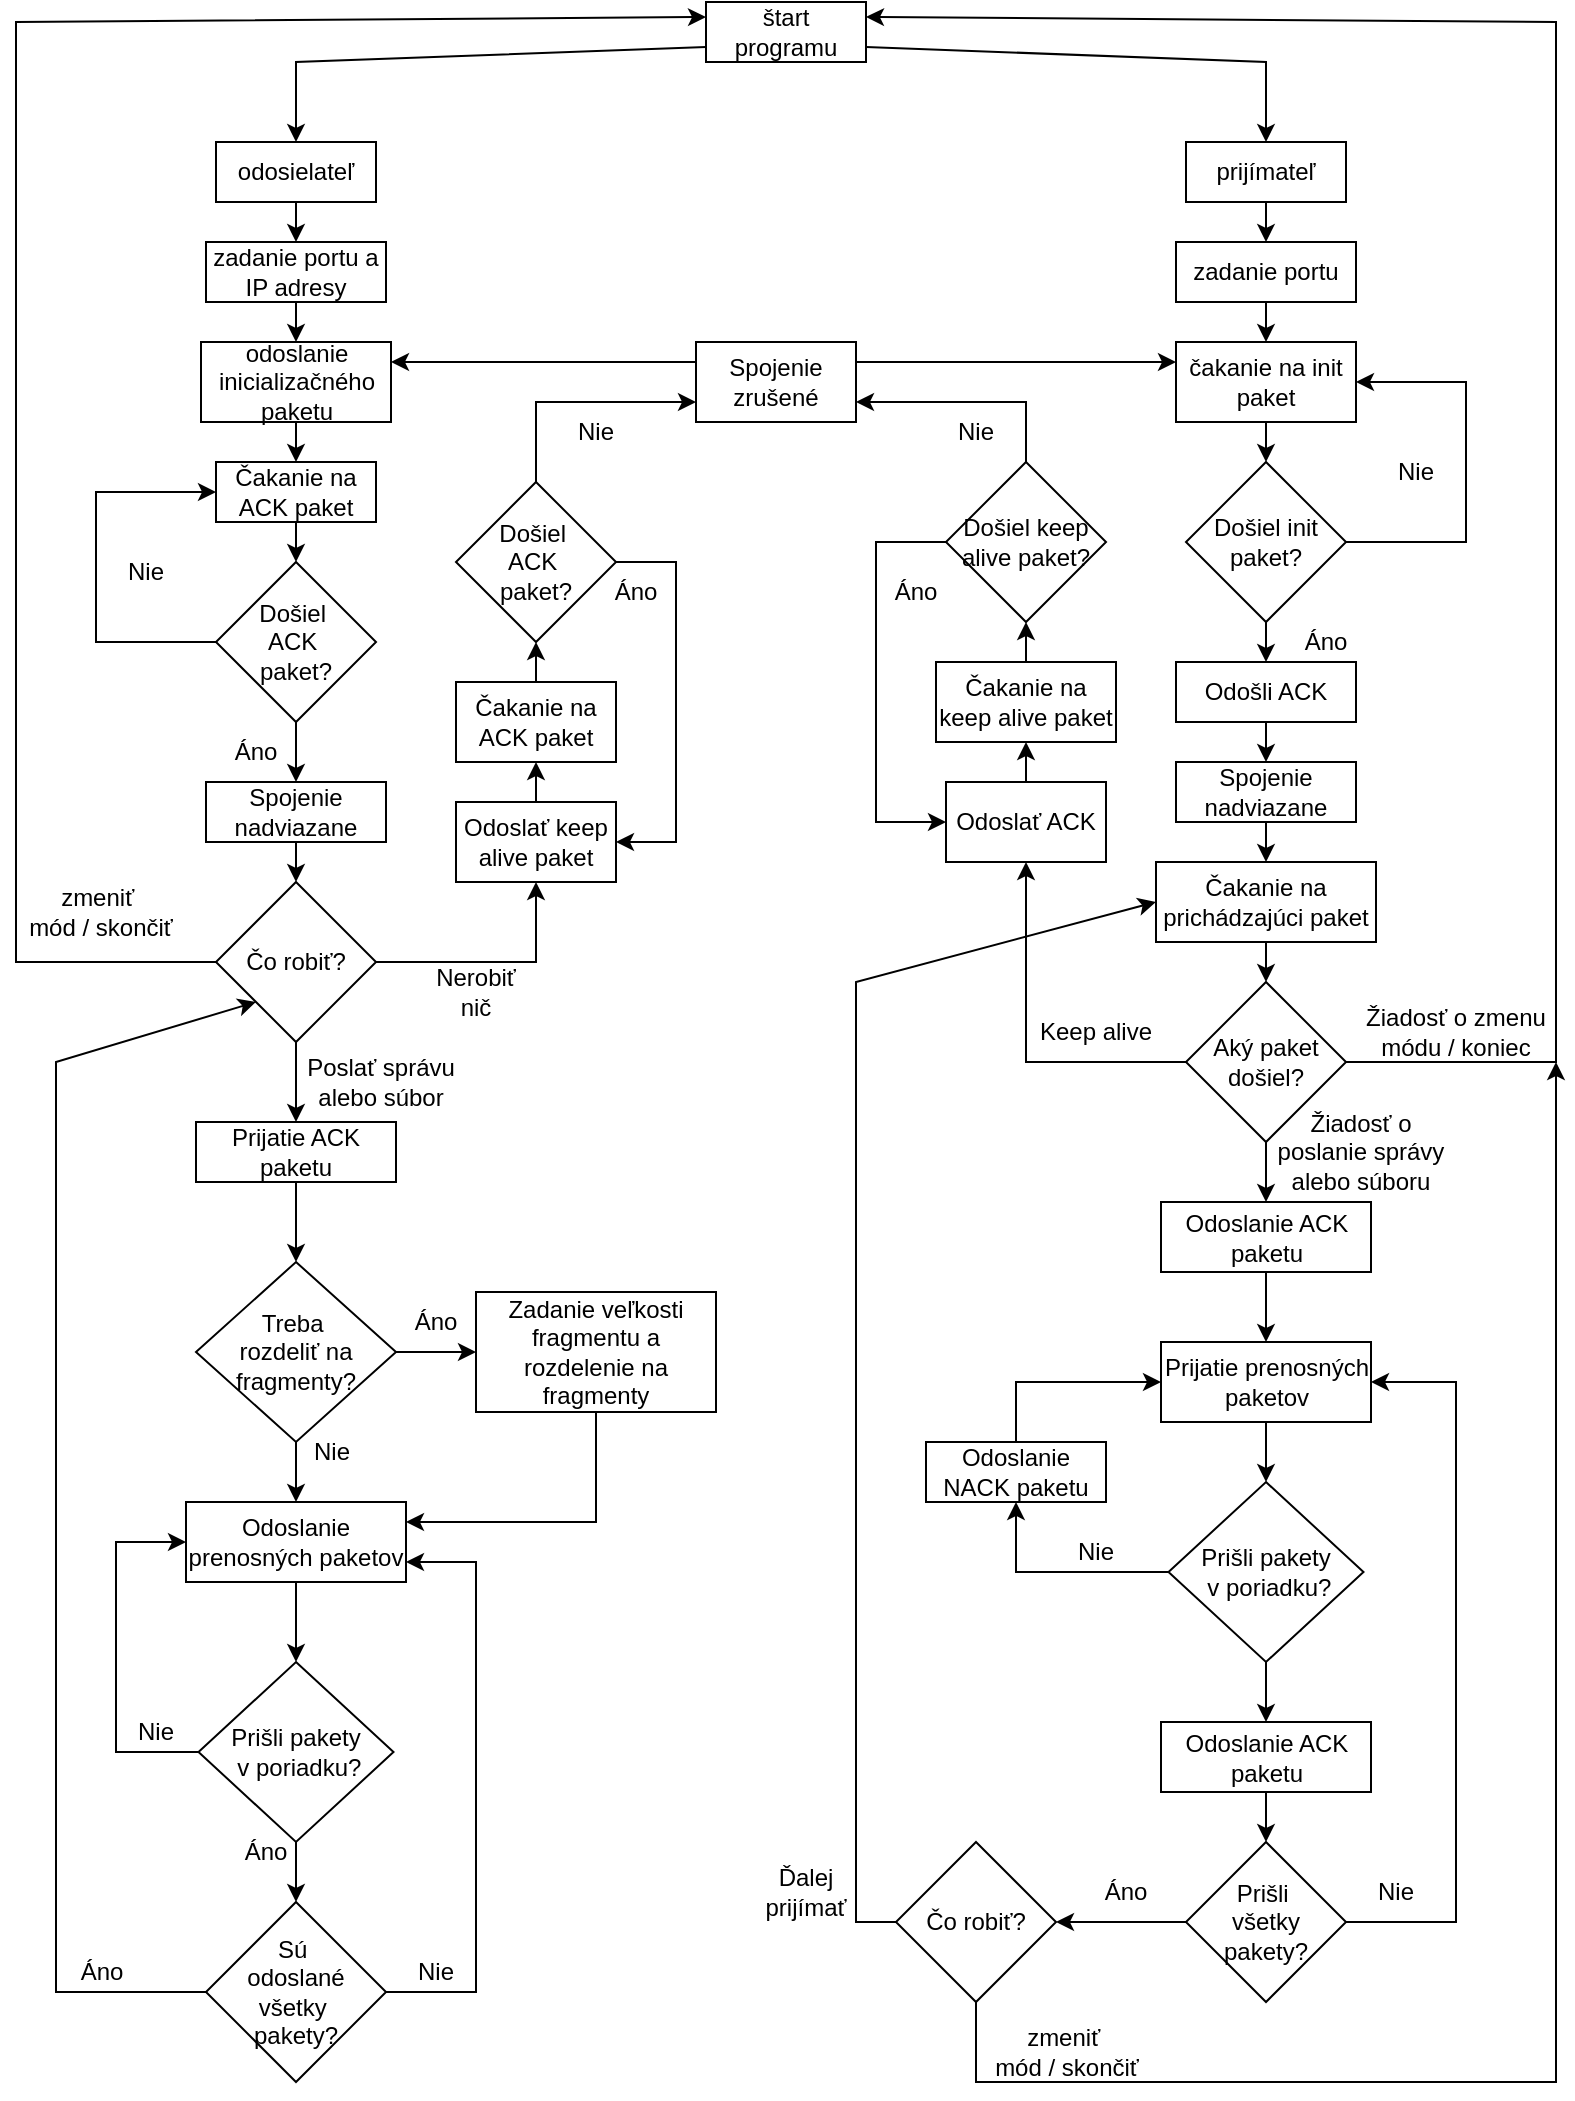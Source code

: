 <mxfile version="22.1.3" type="device">
  <diagram name="Page-1" id="4ZI83WaLjFnJpypUunD_">
    <mxGraphModel dx="954" dy="543" grid="1" gridSize="10" guides="1" tooltips="1" connect="1" arrows="1" fold="1" page="1" pageScale="1" pageWidth="850" pageHeight="1100" math="0" shadow="0">
      <root>
        <mxCell id="0" />
        <mxCell id="1" parent="0" />
        <mxCell id="LyEUtuiJgirU2_EcGNdI-51" value="Poslať správu alebo súbor" style="text;html=1;strokeColor=none;fillColor=none;align=center;verticalAlign=middle;whiteSpace=wrap;rounded=0;" vertex="1" parent="1">
          <mxGeometry x="175" y="535" width="95" height="30" as="geometry" />
        </mxCell>
        <mxCell id="1ssNhS_1BXc2m1dtslQT-1" value="štart programu" style="rounded=0;whiteSpace=wrap;html=1;" parent="1" vertex="1">
          <mxGeometry x="385" y="10" width="80" height="30" as="geometry" />
        </mxCell>
        <mxCell id="1ssNhS_1BXc2m1dtslQT-2" value="" style="endArrow=classic;html=1;rounded=0;exitX=1;exitY=0.75;exitDx=0;exitDy=0;entryX=0.5;entryY=0;entryDx=0;entryDy=0;" parent="1" source="1ssNhS_1BXc2m1dtslQT-1" edge="1" target="1ssNhS_1BXc2m1dtslQT-5">
          <mxGeometry width="50" height="50" relative="1" as="geometry">
            <mxPoint x="440" y="70" as="sourcePoint" />
            <mxPoint x="580" y="80" as="targetPoint" />
            <Array as="points">
              <mxPoint x="665" y="40" />
            </Array>
          </mxGeometry>
        </mxCell>
        <mxCell id="1ssNhS_1BXc2m1dtslQT-3" value="" style="endArrow=classic;html=1;rounded=0;exitX=0;exitY=0.75;exitDx=0;exitDy=0;entryX=0.5;entryY=0;entryDx=0;entryDy=0;" parent="1" source="1ssNhS_1BXc2m1dtslQT-1" edge="1" target="1ssNhS_1BXc2m1dtslQT-4">
          <mxGeometry width="50" height="50" relative="1" as="geometry">
            <mxPoint x="360" y="20" as="sourcePoint" />
            <mxPoint x="220" y="80" as="targetPoint" />
            <Array as="points">
              <mxPoint x="180" y="40" />
            </Array>
          </mxGeometry>
        </mxCell>
        <mxCell id="1ssNhS_1BXc2m1dtslQT-4" value="odosielateľ" style="rounded=0;whiteSpace=wrap;html=1;" parent="1" vertex="1">
          <mxGeometry x="140" y="80" width="80" height="30" as="geometry" />
        </mxCell>
        <mxCell id="1ssNhS_1BXc2m1dtslQT-5" value="prijímateľ" style="rounded=0;whiteSpace=wrap;html=1;" parent="1" vertex="1">
          <mxGeometry x="625" y="80" width="80" height="30" as="geometry" />
        </mxCell>
        <mxCell id="1ssNhS_1BXc2m1dtslQT-6" value="" style="endArrow=classic;html=1;rounded=0;exitX=0.5;exitY=1;exitDx=0;exitDy=0;entryX=0.5;entryY=0;entryDx=0;entryDy=0;" parent="1" source="1ssNhS_1BXc2m1dtslQT-5" edge="1" target="1ssNhS_1BXc2m1dtslQT-7">
          <mxGeometry width="50" height="50" relative="1" as="geometry">
            <mxPoint x="485" y="280" as="sourcePoint" />
            <mxPoint x="665" y="140" as="targetPoint" />
          </mxGeometry>
        </mxCell>
        <mxCell id="1ssNhS_1BXc2m1dtslQT-7" value="zadanie portu" style="rounded=0;whiteSpace=wrap;html=1;" parent="1" vertex="1">
          <mxGeometry x="620" y="130" width="90" height="30" as="geometry" />
        </mxCell>
        <mxCell id="1ssNhS_1BXc2m1dtslQT-9" value="" style="endArrow=classic;html=1;rounded=0;exitX=0.5;exitY=1;exitDx=0;exitDy=0;entryX=0.5;entryY=0;entryDx=0;entryDy=0;" parent="1" source="1ssNhS_1BXc2m1dtslQT-4" edge="1" target="1ssNhS_1BXc2m1dtslQT-10">
          <mxGeometry width="50" height="50" relative="1" as="geometry">
            <mxPoint x="550" y="120" as="sourcePoint" />
            <mxPoint x="180" y="140" as="targetPoint" />
          </mxGeometry>
        </mxCell>
        <mxCell id="1ssNhS_1BXc2m1dtslQT-10" value="zadanie portu  a IP adresy" style="rounded=0;whiteSpace=wrap;html=1;" parent="1" vertex="1">
          <mxGeometry x="135" y="130" width="90" height="30" as="geometry" />
        </mxCell>
        <mxCell id="LyEUtuiJgirU2_EcGNdI-1" value="odoslanie inicializačného paketu" style="rounded=0;whiteSpace=wrap;html=1;" vertex="1" parent="1">
          <mxGeometry x="132.5" y="180" width="95" height="40" as="geometry" />
        </mxCell>
        <mxCell id="LyEUtuiJgirU2_EcGNdI-2" value="" style="endArrow=classic;html=1;rounded=0;exitX=0.5;exitY=1;exitDx=0;exitDy=0;entryX=0.5;entryY=0;entryDx=0;entryDy=0;" edge="1" parent="1" source="1ssNhS_1BXc2m1dtslQT-10" target="LyEUtuiJgirU2_EcGNdI-1">
          <mxGeometry width="50" height="50" relative="1" as="geometry">
            <mxPoint x="360" y="240" as="sourcePoint" />
            <mxPoint x="410" y="190" as="targetPoint" />
          </mxGeometry>
        </mxCell>
        <mxCell id="LyEUtuiJgirU2_EcGNdI-3" value="Došiel init paket?" style="rhombus;whiteSpace=wrap;html=1;" vertex="1" parent="1">
          <mxGeometry x="625" y="240" width="80" height="80" as="geometry" />
        </mxCell>
        <mxCell id="LyEUtuiJgirU2_EcGNdI-4" value="" style="endArrow=classic;html=1;rounded=0;exitX=0.5;exitY=1;exitDx=0;exitDy=0;entryX=0.5;entryY=0;entryDx=0;entryDy=0;" edge="1" parent="1" source="1ssNhS_1BXc2m1dtslQT-7" target="LyEUtuiJgirU2_EcGNdI-5">
          <mxGeometry width="50" height="50" relative="1" as="geometry">
            <mxPoint x="485" y="240" as="sourcePoint" />
            <mxPoint x="665" y="200" as="targetPoint" />
          </mxGeometry>
        </mxCell>
        <mxCell id="LyEUtuiJgirU2_EcGNdI-5" value="čakanie na init paket" style="rounded=0;whiteSpace=wrap;html=1;" vertex="1" parent="1">
          <mxGeometry x="620" y="180" width="90" height="40" as="geometry" />
        </mxCell>
        <mxCell id="LyEUtuiJgirU2_EcGNdI-6" value="" style="endArrow=classic;html=1;rounded=0;exitX=0.5;exitY=1;exitDx=0;exitDy=0;entryX=0.5;entryY=0;entryDx=0;entryDy=0;" edge="1" parent="1" source="LyEUtuiJgirU2_EcGNdI-5" target="LyEUtuiJgirU2_EcGNdI-3">
          <mxGeometry width="50" height="50" relative="1" as="geometry">
            <mxPoint x="485" y="240" as="sourcePoint" />
            <mxPoint x="665" y="270" as="targetPoint" />
          </mxGeometry>
        </mxCell>
        <mxCell id="LyEUtuiJgirU2_EcGNdI-7" value="" style="endArrow=classic;html=1;rounded=0;exitX=1;exitY=0.5;exitDx=0;exitDy=0;entryX=1;entryY=0.5;entryDx=0;entryDy=0;" edge="1" parent="1" source="LyEUtuiJgirU2_EcGNdI-3" target="LyEUtuiJgirU2_EcGNdI-5">
          <mxGeometry width="50" height="50" relative="1" as="geometry">
            <mxPoint x="485" y="390" as="sourcePoint" />
            <mxPoint x="765" y="190" as="targetPoint" />
            <Array as="points">
              <mxPoint x="765" y="280" />
              <mxPoint x="765" y="200" />
            </Array>
          </mxGeometry>
        </mxCell>
        <mxCell id="LyEUtuiJgirU2_EcGNdI-8" value="" style="endArrow=classic;html=1;rounded=0;exitX=0.5;exitY=1;exitDx=0;exitDy=0;entryX=0.5;entryY=0;entryDx=0;entryDy=0;" edge="1" parent="1" source="LyEUtuiJgirU2_EcGNdI-3" target="LyEUtuiJgirU2_EcGNdI-12">
          <mxGeometry width="50" height="50" relative="1" as="geometry">
            <mxPoint x="485" y="380" as="sourcePoint" />
            <mxPoint x="665" y="380" as="targetPoint" />
          </mxGeometry>
        </mxCell>
        <mxCell id="LyEUtuiJgirU2_EcGNdI-9" value="Áno" style="text;html=1;strokeColor=none;fillColor=none;align=center;verticalAlign=middle;whiteSpace=wrap;rounded=0;" vertex="1" parent="1">
          <mxGeometry x="665" y="315" width="60" height="30" as="geometry" />
        </mxCell>
        <mxCell id="LyEUtuiJgirU2_EcGNdI-10" value="Nie" style="text;html=1;strokeColor=none;fillColor=none;align=center;verticalAlign=middle;whiteSpace=wrap;rounded=0;" vertex="1" parent="1">
          <mxGeometry x="710" y="230" width="60" height="30" as="geometry" />
        </mxCell>
        <mxCell id="LyEUtuiJgirU2_EcGNdI-12" value="Odošli ACK" style="rounded=0;whiteSpace=wrap;html=1;" vertex="1" parent="1">
          <mxGeometry x="620" y="340" width="90" height="30" as="geometry" />
        </mxCell>
        <mxCell id="LyEUtuiJgirU2_EcGNdI-13" value="" style="endArrow=classic;html=1;rounded=0;exitX=0.5;exitY=1;exitDx=0;exitDy=0;entryX=0.5;entryY=0;entryDx=0;entryDy=0;" edge="1" parent="1" source="LyEUtuiJgirU2_EcGNdI-12" target="LyEUtuiJgirU2_EcGNdI-14">
          <mxGeometry width="50" height="50" relative="1" as="geometry">
            <mxPoint x="475" y="390" as="sourcePoint" />
            <mxPoint x="665" y="440" as="targetPoint" />
          </mxGeometry>
        </mxCell>
        <mxCell id="LyEUtuiJgirU2_EcGNdI-14" value="Spojenie nadviazane" style="rounded=0;whiteSpace=wrap;html=1;" vertex="1" parent="1">
          <mxGeometry x="620" y="390" width="90" height="30" as="geometry" />
        </mxCell>
        <mxCell id="LyEUtuiJgirU2_EcGNdI-16" value="&lt;div&gt;Došiel&amp;nbsp;&lt;/div&gt;&lt;div&gt;ACK&amp;nbsp;&lt;/div&gt;&lt;div&gt;paket?&lt;/div&gt;" style="rhombus;whiteSpace=wrap;html=1;" vertex="1" parent="1">
          <mxGeometry x="140" y="290" width="80" height="80" as="geometry" />
        </mxCell>
        <mxCell id="LyEUtuiJgirU2_EcGNdI-17" value="" style="endArrow=classic;html=1;rounded=0;exitX=0.5;exitY=1;exitDx=0;exitDy=0;entryX=0.5;entryY=0;entryDx=0;entryDy=0;" edge="1" parent="1" source="LyEUtuiJgirU2_EcGNdI-1" target="LyEUtuiJgirU2_EcGNdI-19">
          <mxGeometry width="50" height="50" relative="1" as="geometry">
            <mxPoint x="330" y="310" as="sourcePoint" />
            <mxPoint x="180" y="270" as="targetPoint" />
          </mxGeometry>
        </mxCell>
        <mxCell id="LyEUtuiJgirU2_EcGNdI-18" value="" style="endArrow=classic;html=1;rounded=0;exitX=0.5;exitY=1;exitDx=0;exitDy=0;" edge="1" parent="1" source="LyEUtuiJgirU2_EcGNdI-16">
          <mxGeometry width="50" height="50" relative="1" as="geometry">
            <mxPoint x="320" y="350" as="sourcePoint" />
            <mxPoint x="180" y="400" as="targetPoint" />
          </mxGeometry>
        </mxCell>
        <mxCell id="LyEUtuiJgirU2_EcGNdI-19" value="Čakanie na ACK paket" style="rounded=0;whiteSpace=wrap;html=1;" vertex="1" parent="1">
          <mxGeometry x="140" y="240" width="80" height="30" as="geometry" />
        </mxCell>
        <mxCell id="LyEUtuiJgirU2_EcGNdI-20" value="" style="endArrow=classic;html=1;rounded=0;exitX=0.5;exitY=1;exitDx=0;exitDy=0;entryX=0.5;entryY=0;entryDx=0;entryDy=0;" edge="1" parent="1" source="LyEUtuiJgirU2_EcGNdI-19" target="LyEUtuiJgirU2_EcGNdI-16">
          <mxGeometry width="50" height="50" relative="1" as="geometry">
            <mxPoint x="320" y="350" as="sourcePoint" />
            <mxPoint x="370" y="300" as="targetPoint" />
          </mxGeometry>
        </mxCell>
        <mxCell id="LyEUtuiJgirU2_EcGNdI-23" value="" style="endArrow=classic;html=1;rounded=0;exitX=0;exitY=0.5;exitDx=0;exitDy=0;entryX=0;entryY=0.5;entryDx=0;entryDy=0;" edge="1" parent="1" source="LyEUtuiJgirU2_EcGNdI-16" target="LyEUtuiJgirU2_EcGNdI-19">
          <mxGeometry width="50" height="50" relative="1" as="geometry">
            <mxPoint x="310" y="370" as="sourcePoint" />
            <mxPoint x="80" y="230" as="targetPoint" />
            <Array as="points">
              <mxPoint x="80" y="330" />
              <mxPoint x="80" y="255" />
            </Array>
          </mxGeometry>
        </mxCell>
        <mxCell id="LyEUtuiJgirU2_EcGNdI-25" value="Spojenie nadviazane" style="rounded=0;whiteSpace=wrap;html=1;" vertex="1" parent="1">
          <mxGeometry x="135" y="400" width="90" height="30" as="geometry" />
        </mxCell>
        <mxCell id="LyEUtuiJgirU2_EcGNdI-26" value="Áno" style="text;html=1;strokeColor=none;fillColor=none;align=center;verticalAlign=middle;whiteSpace=wrap;rounded=0;" vertex="1" parent="1">
          <mxGeometry x="130" y="370" width="60" height="30" as="geometry" />
        </mxCell>
        <mxCell id="LyEUtuiJgirU2_EcGNdI-27" value="Nie" style="text;html=1;strokeColor=none;fillColor=none;align=center;verticalAlign=middle;whiteSpace=wrap;rounded=0;" vertex="1" parent="1">
          <mxGeometry x="75" y="280" width="60" height="30" as="geometry" />
        </mxCell>
        <mxCell id="LyEUtuiJgirU2_EcGNdI-29" value="" style="endArrow=classic;html=1;rounded=0;exitX=0.5;exitY=1;exitDx=0;exitDy=0;entryX=0.5;entryY=0;entryDx=0;entryDy=0;" edge="1" parent="1" source="LyEUtuiJgirU2_EcGNdI-14" target="LyEUtuiJgirU2_EcGNdI-116">
          <mxGeometry width="50" height="50" relative="1" as="geometry">
            <mxPoint x="425" y="430" as="sourcePoint" />
            <mxPoint x="665" y="450" as="targetPoint" />
          </mxGeometry>
        </mxCell>
        <mxCell id="LyEUtuiJgirU2_EcGNdI-31" value="Čo robiť?" style="rhombus;whiteSpace=wrap;html=1;" vertex="1" parent="1">
          <mxGeometry x="140" y="450" width="80" height="80" as="geometry" />
        </mxCell>
        <mxCell id="LyEUtuiJgirU2_EcGNdI-33" value="" style="endArrow=classic;html=1;rounded=0;exitX=0.5;exitY=1;exitDx=0;exitDy=0;entryX=0.5;entryY=0;entryDx=0;entryDy=0;" edge="1" parent="1" source="LyEUtuiJgirU2_EcGNdI-25" target="LyEUtuiJgirU2_EcGNdI-31">
          <mxGeometry width="50" height="50" relative="1" as="geometry">
            <mxPoint x="300" y="530" as="sourcePoint" />
            <mxPoint x="350" y="480" as="targetPoint" />
          </mxGeometry>
        </mxCell>
        <mxCell id="LyEUtuiJgirU2_EcGNdI-35" value="" style="endArrow=classic;html=1;rounded=0;exitX=1;exitY=0.5;exitDx=0;exitDy=0;entryX=0.5;entryY=1;entryDx=0;entryDy=0;" edge="1" parent="1" source="LyEUtuiJgirU2_EcGNdI-31" target="LyEUtuiJgirU2_EcGNdI-39">
          <mxGeometry width="50" height="50" relative="1" as="geometry">
            <mxPoint x="330" y="550" as="sourcePoint" />
            <mxPoint x="270" y="490" as="targetPoint" />
            <Array as="points">
              <mxPoint x="300" y="490" />
            </Array>
          </mxGeometry>
        </mxCell>
        <mxCell id="LyEUtuiJgirU2_EcGNdI-39" value="Odoslať keep alive paket" style="rounded=0;whiteSpace=wrap;html=1;" vertex="1" parent="1">
          <mxGeometry x="260" y="410" width="80" height="40" as="geometry" />
        </mxCell>
        <mxCell id="LyEUtuiJgirU2_EcGNdI-40" value="Čakanie na ACK paket" style="rounded=0;whiteSpace=wrap;html=1;" vertex="1" parent="1">
          <mxGeometry x="260" y="350" width="80" height="40" as="geometry" />
        </mxCell>
        <mxCell id="LyEUtuiJgirU2_EcGNdI-41" value="" style="endArrow=classic;html=1;rounded=0;exitX=0.5;exitY=0;exitDx=0;exitDy=0;entryX=0.5;entryY=1;entryDx=0;entryDy=0;" edge="1" parent="1" source="LyEUtuiJgirU2_EcGNdI-39" target="LyEUtuiJgirU2_EcGNdI-40">
          <mxGeometry width="50" height="50" relative="1" as="geometry">
            <mxPoint x="340" y="420" as="sourcePoint" />
            <mxPoint x="390" y="370" as="targetPoint" />
          </mxGeometry>
        </mxCell>
        <mxCell id="LyEUtuiJgirU2_EcGNdI-42" value="&lt;div&gt;Došiel&amp;nbsp;&lt;/div&gt;&lt;div&gt;ACK&amp;nbsp;&lt;/div&gt;&lt;div&gt;paket?&lt;/div&gt;" style="rhombus;whiteSpace=wrap;html=1;" vertex="1" parent="1">
          <mxGeometry x="260" y="250" width="80" height="80" as="geometry" />
        </mxCell>
        <mxCell id="LyEUtuiJgirU2_EcGNdI-43" value="" style="endArrow=classic;html=1;rounded=0;exitX=0.5;exitY=0;exitDx=0;exitDy=0;entryX=0.5;entryY=1;entryDx=0;entryDy=0;" edge="1" parent="1" source="LyEUtuiJgirU2_EcGNdI-40" target="LyEUtuiJgirU2_EcGNdI-42">
          <mxGeometry width="50" height="50" relative="1" as="geometry">
            <mxPoint x="340" y="400" as="sourcePoint" />
            <mxPoint x="390" y="350" as="targetPoint" />
          </mxGeometry>
        </mxCell>
        <mxCell id="LyEUtuiJgirU2_EcGNdI-46" value="" style="endArrow=classic;html=1;rounded=0;exitX=0.5;exitY=0;exitDx=0;exitDy=0;entryX=0;entryY=0.75;entryDx=0;entryDy=0;" edge="1" parent="1" source="LyEUtuiJgirU2_EcGNdI-42" target="LyEUtuiJgirU2_EcGNdI-49">
          <mxGeometry width="50" height="50" relative="1" as="geometry">
            <mxPoint x="320" y="360" as="sourcePoint" />
            <mxPoint x="350" y="200" as="targetPoint" />
            <Array as="points">
              <mxPoint x="300" y="210" />
            </Array>
          </mxGeometry>
        </mxCell>
        <mxCell id="LyEUtuiJgirU2_EcGNdI-47" value="Nie" style="text;html=1;strokeColor=none;fillColor=none;align=center;verticalAlign=middle;whiteSpace=wrap;rounded=0;" vertex="1" parent="1">
          <mxGeometry x="300" y="210" width="60" height="30" as="geometry" />
        </mxCell>
        <mxCell id="LyEUtuiJgirU2_EcGNdI-48" value="Áno" style="text;html=1;strokeColor=none;fillColor=none;align=center;verticalAlign=middle;whiteSpace=wrap;rounded=0;" vertex="1" parent="1">
          <mxGeometry x="320" y="290" width="60" height="30" as="geometry" />
        </mxCell>
        <mxCell id="LyEUtuiJgirU2_EcGNdI-49" value="Spojenie zrušené" style="rounded=0;whiteSpace=wrap;html=1;" vertex="1" parent="1">
          <mxGeometry x="380" y="180" width="80" height="40" as="geometry" />
        </mxCell>
        <mxCell id="LyEUtuiJgirU2_EcGNdI-50" value="Nerobiť nič" style="text;html=1;strokeColor=none;fillColor=none;align=center;verticalAlign=middle;whiteSpace=wrap;rounded=0;" vertex="1" parent="1">
          <mxGeometry x="240" y="490" width="60" height="30" as="geometry" />
        </mxCell>
        <mxCell id="LyEUtuiJgirU2_EcGNdI-52" value="" style="endArrow=classic;html=1;rounded=0;exitX=0.5;exitY=1;exitDx=0;exitDy=0;" edge="1" parent="1" source="LyEUtuiJgirU2_EcGNdI-31">
          <mxGeometry width="50" height="50" relative="1" as="geometry">
            <mxPoint x="180" y="530" as="sourcePoint" />
            <mxPoint x="180" y="570" as="targetPoint" />
          </mxGeometry>
        </mxCell>
        <mxCell id="LyEUtuiJgirU2_EcGNdI-53" value="Aký paket došiel?" style="rhombus;whiteSpace=wrap;html=1;" vertex="1" parent="1">
          <mxGeometry x="625" y="500" width="80" height="80" as="geometry" />
        </mxCell>
        <mxCell id="LyEUtuiJgirU2_EcGNdI-54" value="" style="endArrow=classic;html=1;rounded=0;exitX=0;exitY=0.5;exitDx=0;exitDy=0;entryX=0.5;entryY=1;entryDx=0;entryDy=0;" edge="1" parent="1" source="LyEUtuiJgirU2_EcGNdI-53" target="LyEUtuiJgirU2_EcGNdI-56">
          <mxGeometry width="50" height="50" relative="1" as="geometry">
            <mxPoint x="620" y="490" as="sourcePoint" />
            <mxPoint x="560" y="440" as="targetPoint" />
            <Array as="points">
              <mxPoint x="545" y="540" />
            </Array>
          </mxGeometry>
        </mxCell>
        <mxCell id="LyEUtuiJgirU2_EcGNdI-55" value="Keep alive " style="text;html=1;strokeColor=none;fillColor=none;align=center;verticalAlign=middle;whiteSpace=wrap;rounded=0;" vertex="1" parent="1">
          <mxGeometry x="550" y="510" width="60" height="30" as="geometry" />
        </mxCell>
        <mxCell id="LyEUtuiJgirU2_EcGNdI-56" value="Odoslať ACK" style="rounded=0;whiteSpace=wrap;html=1;" vertex="1" parent="1">
          <mxGeometry x="505" y="400" width="80" height="40" as="geometry" />
        </mxCell>
        <mxCell id="LyEUtuiJgirU2_EcGNdI-57" value="" style="endArrow=classic;html=1;rounded=0;exitX=0.5;exitY=0;exitDx=0;exitDy=0;" edge="1" parent="1" source="LyEUtuiJgirU2_EcGNdI-56">
          <mxGeometry width="50" height="50" relative="1" as="geometry">
            <mxPoint x="295" y="480" as="sourcePoint" />
            <mxPoint x="545" y="380" as="targetPoint" />
          </mxGeometry>
        </mxCell>
        <mxCell id="LyEUtuiJgirU2_EcGNdI-59" value="Čakanie na keep alive paket" style="rounded=0;whiteSpace=wrap;html=1;" vertex="1" parent="1">
          <mxGeometry x="500" y="340" width="90" height="40" as="geometry" />
        </mxCell>
        <mxCell id="LyEUtuiJgirU2_EcGNdI-60" value="Došiel keep alive paket?" style="rhombus;whiteSpace=wrap;html=1;" vertex="1" parent="1">
          <mxGeometry x="505" y="240" width="80" height="80" as="geometry" />
        </mxCell>
        <mxCell id="LyEUtuiJgirU2_EcGNdI-61" value="" style="endArrow=classic;html=1;rounded=0;exitX=0.5;exitY=0;exitDx=0;exitDy=0;entryX=0.5;entryY=1;entryDx=0;entryDy=0;" edge="1" parent="1" source="LyEUtuiJgirU2_EcGNdI-59" target="LyEUtuiJgirU2_EcGNdI-60">
          <mxGeometry width="50" height="50" relative="1" as="geometry">
            <mxPoint x="310" y="450" as="sourcePoint" />
            <mxPoint x="360" y="400" as="targetPoint" />
          </mxGeometry>
        </mxCell>
        <mxCell id="LyEUtuiJgirU2_EcGNdI-62" value="" style="endArrow=classic;html=1;rounded=0;entryX=0;entryY=0.5;entryDx=0;entryDy=0;exitX=0;exitY=0.5;exitDx=0;exitDy=0;" edge="1" parent="1" source="LyEUtuiJgirU2_EcGNdI-60" target="LyEUtuiJgirU2_EcGNdI-56">
          <mxGeometry width="50" height="50" relative="1" as="geometry">
            <mxPoint x="500" y="280" as="sourcePoint" />
            <mxPoint x="470" y="420" as="targetPoint" />
            <Array as="points">
              <mxPoint x="470" y="280" />
              <mxPoint x="470" y="420" />
            </Array>
          </mxGeometry>
        </mxCell>
        <mxCell id="LyEUtuiJgirU2_EcGNdI-64" value="" style="endArrow=classic;html=1;rounded=0;exitX=0.5;exitY=0;exitDx=0;exitDy=0;entryX=1;entryY=0.75;entryDx=0;entryDy=0;" edge="1" parent="1" source="LyEUtuiJgirU2_EcGNdI-60" target="LyEUtuiJgirU2_EcGNdI-49">
          <mxGeometry width="50" height="50" relative="1" as="geometry">
            <mxPoint x="310" y="420" as="sourcePoint" />
            <mxPoint x="480" y="200" as="targetPoint" />
            <Array as="points">
              <mxPoint x="545" y="210" />
            </Array>
          </mxGeometry>
        </mxCell>
        <mxCell id="LyEUtuiJgirU2_EcGNdI-65" value="Nie" style="text;html=1;strokeColor=none;fillColor=none;align=center;verticalAlign=middle;whiteSpace=wrap;rounded=0;" vertex="1" parent="1">
          <mxGeometry x="490" y="210" width="60" height="30" as="geometry" />
        </mxCell>
        <mxCell id="LyEUtuiJgirU2_EcGNdI-66" value="Áno" style="text;html=1;strokeColor=none;fillColor=none;align=center;verticalAlign=middle;whiteSpace=wrap;rounded=0;" vertex="1" parent="1">
          <mxGeometry x="460" y="290" width="60" height="30" as="geometry" />
        </mxCell>
        <mxCell id="LyEUtuiJgirU2_EcGNdI-67" value="" style="endArrow=classic;html=1;rounded=0;exitX=0;exitY=0.25;exitDx=0;exitDy=0;entryX=1;entryY=0.25;entryDx=0;entryDy=0;" edge="1" parent="1" source="LyEUtuiJgirU2_EcGNdI-49" target="LyEUtuiJgirU2_EcGNdI-1">
          <mxGeometry width="50" height="50" relative="1" as="geometry">
            <mxPoint x="300" y="310" as="sourcePoint" />
            <mxPoint x="260" y="190" as="targetPoint" />
            <Array as="points" />
          </mxGeometry>
        </mxCell>
        <mxCell id="LyEUtuiJgirU2_EcGNdI-68" value="" style="endArrow=classic;html=1;rounded=0;exitX=1;exitY=0.25;exitDx=0;exitDy=0;entryX=0;entryY=0.25;entryDx=0;entryDy=0;" edge="1" parent="1" source="LyEUtuiJgirU2_EcGNdI-49" target="LyEUtuiJgirU2_EcGNdI-5">
          <mxGeometry width="50" height="50" relative="1" as="geometry">
            <mxPoint x="300" y="310" as="sourcePoint" />
            <mxPoint x="350" y="260" as="targetPoint" />
          </mxGeometry>
        </mxCell>
        <mxCell id="LyEUtuiJgirU2_EcGNdI-69" value="" style="endArrow=classic;html=1;rounded=0;exitX=1;exitY=0.5;exitDx=0;exitDy=0;entryX=1;entryY=0.5;entryDx=0;entryDy=0;" edge="1" parent="1" source="LyEUtuiJgirU2_EcGNdI-42" target="LyEUtuiJgirU2_EcGNdI-39">
          <mxGeometry width="50" height="50" relative="1" as="geometry">
            <mxPoint x="440" y="380" as="sourcePoint" />
            <mxPoint x="380" y="420" as="targetPoint" />
            <Array as="points">
              <mxPoint x="370" y="290" />
              <mxPoint x="370" y="430" />
            </Array>
          </mxGeometry>
        </mxCell>
        <mxCell id="LyEUtuiJgirU2_EcGNdI-70" value="" style="endArrow=classic;html=1;rounded=0;exitX=0;exitY=0.5;exitDx=0;exitDy=0;entryX=0;entryY=0.25;entryDx=0;entryDy=0;" edge="1" parent="1" source="LyEUtuiJgirU2_EcGNdI-31" target="1ssNhS_1BXc2m1dtslQT-1">
          <mxGeometry width="50" height="50" relative="1" as="geometry">
            <mxPoint x="440" y="420" as="sourcePoint" />
            <mxPoint x="300" y="10" as="targetPoint" />
            <Array as="points">
              <mxPoint x="40" y="490" />
              <mxPoint x="40" y="20" />
            </Array>
          </mxGeometry>
        </mxCell>
        <mxCell id="LyEUtuiJgirU2_EcGNdI-71" value="&lt;div&gt;zmeniť&amp;nbsp;&lt;/div&gt;&lt;div&gt;mód / skončiť&lt;/div&gt;" style="text;html=1;strokeColor=none;fillColor=none;align=center;verticalAlign=middle;whiteSpace=wrap;rounded=0;" vertex="1" parent="1">
          <mxGeometry x="35" y="450" width="95" height="30" as="geometry" />
        </mxCell>
        <mxCell id="LyEUtuiJgirU2_EcGNdI-73" value="" style="endArrow=classic;html=1;rounded=0;exitX=0.5;exitY=1;exitDx=0;exitDy=0;" edge="1" parent="1" source="LyEUtuiJgirU2_EcGNdI-53">
          <mxGeometry width="50" height="50" relative="1" as="geometry">
            <mxPoint x="665" y="560" as="sourcePoint" />
            <mxPoint x="665" y="610" as="targetPoint" />
          </mxGeometry>
        </mxCell>
        <mxCell id="LyEUtuiJgirU2_EcGNdI-75" value="" style="endArrow=classic;html=1;rounded=0;exitX=1;exitY=0.5;exitDx=0;exitDy=0;entryX=1;entryY=0.25;entryDx=0;entryDy=0;" edge="1" parent="1" source="LyEUtuiJgirU2_EcGNdI-53" target="1ssNhS_1BXc2m1dtslQT-1">
          <mxGeometry width="50" height="50" relative="1" as="geometry">
            <mxPoint x="420" y="420" as="sourcePoint" />
            <mxPoint x="810" y="20" as="targetPoint" />
            <Array as="points">
              <mxPoint x="810" y="540" />
              <mxPoint x="810" y="20" />
            </Array>
          </mxGeometry>
        </mxCell>
        <mxCell id="LyEUtuiJgirU2_EcGNdI-76" value="Žiadosť o zmenu módu / koniec" style="text;html=1;strokeColor=none;fillColor=none;align=center;verticalAlign=middle;whiteSpace=wrap;rounded=0;" vertex="1" parent="1">
          <mxGeometry x="710" y="510" width="100" height="30" as="geometry" />
        </mxCell>
        <mxCell id="LyEUtuiJgirU2_EcGNdI-77" value="Žiadosť o poslanie správy alebo súboru" style="text;html=1;strokeColor=none;fillColor=none;align=center;verticalAlign=middle;whiteSpace=wrap;rounded=0;" vertex="1" parent="1">
          <mxGeometry x="665" y="570" width="95" height="30" as="geometry" />
        </mxCell>
        <mxCell id="LyEUtuiJgirU2_EcGNdI-78" value="&lt;div&gt;Treba&amp;nbsp;&lt;/div&gt;&lt;div&gt;rozdeliť na fragmenty?&lt;/div&gt;" style="rhombus;whiteSpace=wrap;html=1;" vertex="1" parent="1">
          <mxGeometry x="130" y="640" width="100" height="90" as="geometry" />
        </mxCell>
        <mxCell id="LyEUtuiJgirU2_EcGNdI-79" value="" style="endArrow=classic;html=1;rounded=0;exitX=1;exitY=0.5;exitDx=0;exitDy=0;" edge="1" parent="1" source="LyEUtuiJgirU2_EcGNdI-78">
          <mxGeometry width="50" height="50" relative="1" as="geometry">
            <mxPoint x="360" y="780" as="sourcePoint" />
            <mxPoint x="270" y="685" as="targetPoint" />
          </mxGeometry>
        </mxCell>
        <mxCell id="LyEUtuiJgirU2_EcGNdI-80" value="Zadanie veľkosti fragmentu a rozdelenie na fragmenty" style="rounded=0;whiteSpace=wrap;html=1;" vertex="1" parent="1">
          <mxGeometry x="270" y="655" width="120" height="60" as="geometry" />
        </mxCell>
        <mxCell id="LyEUtuiJgirU2_EcGNdI-81" value="Odoslanie prenosných paketov" style="rounded=0;whiteSpace=wrap;html=1;" vertex="1" parent="1">
          <mxGeometry x="125" y="760" width="110" height="40" as="geometry" />
        </mxCell>
        <mxCell id="LyEUtuiJgirU2_EcGNdI-82" value="" style="endArrow=classic;html=1;rounded=0;exitX=0.5;exitY=1;exitDx=0;exitDy=0;entryX=0.5;entryY=0;entryDx=0;entryDy=0;" edge="1" parent="1" source="LyEUtuiJgirU2_EcGNdI-78" target="LyEUtuiJgirU2_EcGNdI-81">
          <mxGeometry width="50" height="50" relative="1" as="geometry">
            <mxPoint x="360" y="740" as="sourcePoint" />
            <mxPoint x="410" y="690" as="targetPoint" />
          </mxGeometry>
        </mxCell>
        <mxCell id="LyEUtuiJgirU2_EcGNdI-83" value="Áno" style="text;html=1;strokeColor=none;fillColor=none;align=center;verticalAlign=middle;whiteSpace=wrap;rounded=0;" vertex="1" parent="1">
          <mxGeometry x="220" y="655" width="60" height="30" as="geometry" />
        </mxCell>
        <mxCell id="LyEUtuiJgirU2_EcGNdI-85" value="Nie" style="text;html=1;strokeColor=none;fillColor=none;align=center;verticalAlign=middle;whiteSpace=wrap;rounded=0;" vertex="1" parent="1">
          <mxGeometry x="167.5" y="720" width="60" height="30" as="geometry" />
        </mxCell>
        <mxCell id="LyEUtuiJgirU2_EcGNdI-86" value="" style="endArrow=classic;html=1;rounded=0;exitX=0.5;exitY=1;exitDx=0;exitDy=0;entryX=1;entryY=0.25;entryDx=0;entryDy=0;" edge="1" parent="1" source="LyEUtuiJgirU2_EcGNdI-80" target="LyEUtuiJgirU2_EcGNdI-81">
          <mxGeometry width="50" height="50" relative="1" as="geometry">
            <mxPoint x="360" y="850" as="sourcePoint" />
            <mxPoint x="410" y="800" as="targetPoint" />
            <Array as="points">
              <mxPoint x="330" y="770" />
            </Array>
          </mxGeometry>
        </mxCell>
        <mxCell id="LyEUtuiJgirU2_EcGNdI-87" value="" style="endArrow=classic;html=1;rounded=0;exitX=0.5;exitY=1;exitDx=0;exitDy=0;" edge="1" parent="1" source="LyEUtuiJgirU2_EcGNdI-81">
          <mxGeometry width="50" height="50" relative="1" as="geometry">
            <mxPoint x="350" y="870" as="sourcePoint" />
            <mxPoint x="180" y="840" as="targetPoint" />
          </mxGeometry>
        </mxCell>
        <mxCell id="LyEUtuiJgirU2_EcGNdI-88" value="&lt;div&gt;Prišli pakety&lt;/div&gt;&lt;div&gt;&amp;nbsp;v poriadku?&lt;/div&gt;" style="rhombus;whiteSpace=wrap;html=1;" vertex="1" parent="1">
          <mxGeometry x="131.25" y="840" width="97.5" height="90" as="geometry" />
        </mxCell>
        <mxCell id="LyEUtuiJgirU2_EcGNdI-89" value="" style="endArrow=classic;html=1;rounded=0;exitX=0.5;exitY=1;exitDx=0;exitDy=0;" edge="1" parent="1" source="LyEUtuiJgirU2_EcGNdI-88">
          <mxGeometry width="50" height="50" relative="1" as="geometry">
            <mxPoint x="350" y="900" as="sourcePoint" />
            <mxPoint x="180" y="960" as="targetPoint" />
          </mxGeometry>
        </mxCell>
        <mxCell id="LyEUtuiJgirU2_EcGNdI-90" value="" style="endArrow=classic;html=1;rounded=0;exitX=0;exitY=0.5;exitDx=0;exitDy=0;entryX=0;entryY=0.5;entryDx=0;entryDy=0;" edge="1" parent="1" source="LyEUtuiJgirU2_EcGNdI-88" target="LyEUtuiJgirU2_EcGNdI-81">
          <mxGeometry width="50" height="50" relative="1" as="geometry">
            <mxPoint x="350" y="900" as="sourcePoint" />
            <mxPoint x="80" y="770" as="targetPoint" />
            <Array as="points">
              <mxPoint x="90" y="885" />
              <mxPoint x="90" y="780" />
            </Array>
          </mxGeometry>
        </mxCell>
        <mxCell id="LyEUtuiJgirU2_EcGNdI-91" value="Áno" style="text;html=1;strokeColor=none;fillColor=none;align=center;verticalAlign=middle;whiteSpace=wrap;rounded=0;" vertex="1" parent="1">
          <mxGeometry x="135" y="920" width="60" height="30" as="geometry" />
        </mxCell>
        <mxCell id="LyEUtuiJgirU2_EcGNdI-92" value="Nie" style="text;html=1;strokeColor=none;fillColor=none;align=center;verticalAlign=middle;whiteSpace=wrap;rounded=0;" vertex="1" parent="1">
          <mxGeometry x="80" y="860" width="60" height="30" as="geometry" />
        </mxCell>
        <mxCell id="LyEUtuiJgirU2_EcGNdI-93" value="&lt;div&gt;Sú&amp;nbsp;&lt;/div&gt;&lt;div&gt;odoslané všetky&amp;nbsp;&lt;/div&gt;&lt;div&gt;pakety?&lt;/div&gt;" style="rhombus;whiteSpace=wrap;html=1;" vertex="1" parent="1">
          <mxGeometry x="135" y="960" width="90" height="90" as="geometry" />
        </mxCell>
        <mxCell id="LyEUtuiJgirU2_EcGNdI-94" value="" style="endArrow=classic;html=1;rounded=0;exitX=0;exitY=0.5;exitDx=0;exitDy=0;entryX=0;entryY=1;entryDx=0;entryDy=0;" edge="1" parent="1" source="LyEUtuiJgirU2_EcGNdI-93" target="LyEUtuiJgirU2_EcGNdI-31">
          <mxGeometry width="50" height="50" relative="1" as="geometry">
            <mxPoint x="340" y="870" as="sourcePoint" />
            <mxPoint x="140" y="490" as="targetPoint" />
            <Array as="points">
              <mxPoint x="60" y="1005" />
              <mxPoint x="60" y="540" />
            </Array>
          </mxGeometry>
        </mxCell>
        <mxCell id="LyEUtuiJgirU2_EcGNdI-95" value="Áno" style="text;html=1;strokeColor=none;fillColor=none;align=center;verticalAlign=middle;whiteSpace=wrap;rounded=0;" vertex="1" parent="1">
          <mxGeometry x="52.5" y="980" width="60" height="30" as="geometry" />
        </mxCell>
        <mxCell id="LyEUtuiJgirU2_EcGNdI-96" value="" style="endArrow=classic;html=1;rounded=0;exitX=1;exitY=0.5;exitDx=0;exitDy=0;entryX=1;entryY=0.75;entryDx=0;entryDy=0;" edge="1" parent="1" source="LyEUtuiJgirU2_EcGNdI-93" target="LyEUtuiJgirU2_EcGNdI-81">
          <mxGeometry width="50" height="50" relative="1" as="geometry">
            <mxPoint x="230" y="1000" as="sourcePoint" />
            <mxPoint x="380" y="850" as="targetPoint" />
            <Array as="points">
              <mxPoint x="270" y="1005" />
              <mxPoint x="270" y="790" />
            </Array>
          </mxGeometry>
        </mxCell>
        <mxCell id="LyEUtuiJgirU2_EcGNdI-98" value="Nie" style="text;html=1;strokeColor=none;fillColor=none;align=center;verticalAlign=middle;whiteSpace=wrap;rounded=0;" vertex="1" parent="1">
          <mxGeometry x="220" y="980" width="60" height="30" as="geometry" />
        </mxCell>
        <mxCell id="LyEUtuiJgirU2_EcGNdI-99" value="Prijatie prenosných paketov" style="rounded=0;whiteSpace=wrap;html=1;" vertex="1" parent="1">
          <mxGeometry x="612.5" y="680" width="105" height="40" as="geometry" />
        </mxCell>
        <mxCell id="LyEUtuiJgirU2_EcGNdI-100" value="" style="endArrow=classic;html=1;rounded=0;exitX=0.5;exitY=1;exitDx=0;exitDy=0;" edge="1" parent="1" source="LyEUtuiJgirU2_EcGNdI-99">
          <mxGeometry width="50" height="50" relative="1" as="geometry">
            <mxPoint x="310" y="690" as="sourcePoint" />
            <mxPoint x="665" y="750" as="targetPoint" />
          </mxGeometry>
        </mxCell>
        <mxCell id="LyEUtuiJgirU2_EcGNdI-101" value="Prijatie ACK paketu" style="rounded=0;whiteSpace=wrap;html=1;" vertex="1" parent="1">
          <mxGeometry x="130" y="570" width="100" height="30" as="geometry" />
        </mxCell>
        <mxCell id="LyEUtuiJgirU2_EcGNdI-102" value="" style="endArrow=classic;html=1;rounded=0;exitX=0.5;exitY=1;exitDx=0;exitDy=0;entryX=0.5;entryY=0;entryDx=0;entryDy=0;" edge="1" parent="1" source="LyEUtuiJgirU2_EcGNdI-101" target="LyEUtuiJgirU2_EcGNdI-78">
          <mxGeometry width="50" height="50" relative="1" as="geometry">
            <mxPoint x="310" y="700" as="sourcePoint" />
            <mxPoint x="360" y="650" as="targetPoint" />
          </mxGeometry>
        </mxCell>
        <mxCell id="LyEUtuiJgirU2_EcGNdI-104" style="edgeStyle=orthogonalEdgeStyle;rounded=0;orthogonalLoop=1;jettySize=auto;html=1;exitX=0.5;exitY=1;exitDx=0;exitDy=0;entryX=0.5;entryY=0;entryDx=0;entryDy=0;" edge="1" parent="1" source="LyEUtuiJgirU2_EcGNdI-103" target="LyEUtuiJgirU2_EcGNdI-99">
          <mxGeometry relative="1" as="geometry" />
        </mxCell>
        <mxCell id="LyEUtuiJgirU2_EcGNdI-103" value="Odoslanie ACK paketu" style="rounded=0;whiteSpace=wrap;html=1;" vertex="1" parent="1">
          <mxGeometry x="612.5" y="610" width="105" height="35" as="geometry" />
        </mxCell>
        <mxCell id="LyEUtuiJgirU2_EcGNdI-106" value="&lt;div&gt;Prišli pakety&lt;/div&gt;&lt;div&gt;&amp;nbsp;v poriadku?&lt;/div&gt;" style="rhombus;whiteSpace=wrap;html=1;" vertex="1" parent="1">
          <mxGeometry x="616.25" y="750" width="97.5" height="90" as="geometry" />
        </mxCell>
        <mxCell id="LyEUtuiJgirU2_EcGNdI-107" value="" style="endArrow=classic;html=1;rounded=0;exitX=0;exitY=0.5;exitDx=0;exitDy=0;" edge="1" parent="1" source="LyEUtuiJgirU2_EcGNdI-106">
          <mxGeometry width="50" height="50" relative="1" as="geometry">
            <mxPoint x="310" y="780" as="sourcePoint" />
            <mxPoint x="540" y="760" as="targetPoint" />
            <Array as="points">
              <mxPoint x="540" y="795" />
            </Array>
          </mxGeometry>
        </mxCell>
        <mxCell id="LyEUtuiJgirU2_EcGNdI-108" value="Odoslanie NACK paketu" style="rounded=0;whiteSpace=wrap;html=1;" vertex="1" parent="1">
          <mxGeometry x="495" y="730" width="90" height="30" as="geometry" />
        </mxCell>
        <mxCell id="LyEUtuiJgirU2_EcGNdI-109" value="" style="endArrow=classic;html=1;rounded=0;exitX=0.5;exitY=0;exitDx=0;exitDy=0;entryX=0;entryY=0.5;entryDx=0;entryDy=0;" edge="1" parent="1" target="LyEUtuiJgirU2_EcGNdI-99">
          <mxGeometry width="50" height="50" relative="1" as="geometry">
            <mxPoint x="540" y="730" as="sourcePoint" />
            <mxPoint x="460" y="780" as="targetPoint" />
            <Array as="points">
              <mxPoint x="540" y="700" />
            </Array>
          </mxGeometry>
        </mxCell>
        <mxCell id="LyEUtuiJgirU2_EcGNdI-110" value="Nie" style="text;html=1;strokeColor=none;fillColor=none;align=center;verticalAlign=middle;whiteSpace=wrap;rounded=0;" vertex="1" parent="1">
          <mxGeometry x="550" y="770" width="60" height="30" as="geometry" />
        </mxCell>
        <mxCell id="LyEUtuiJgirU2_EcGNdI-111" value="" style="endArrow=classic;html=1;rounded=0;exitX=0.5;exitY=1;exitDx=0;exitDy=0;" edge="1" parent="1" source="LyEUtuiJgirU2_EcGNdI-106">
          <mxGeometry width="50" height="50" relative="1" as="geometry">
            <mxPoint x="410" y="830" as="sourcePoint" />
            <mxPoint x="665" y="870" as="targetPoint" />
          </mxGeometry>
        </mxCell>
        <mxCell id="LyEUtuiJgirU2_EcGNdI-115" style="edgeStyle=orthogonalEdgeStyle;rounded=0;orthogonalLoop=1;jettySize=auto;html=1;exitX=0.5;exitY=1;exitDx=0;exitDy=0;entryX=0.5;entryY=0;entryDx=0;entryDy=0;" edge="1" parent="1" source="LyEUtuiJgirU2_EcGNdI-113" target="LyEUtuiJgirU2_EcGNdI-114">
          <mxGeometry relative="1" as="geometry" />
        </mxCell>
        <mxCell id="LyEUtuiJgirU2_EcGNdI-113" value="Odoslanie ACK paketu" style="rounded=0;whiteSpace=wrap;html=1;" vertex="1" parent="1">
          <mxGeometry x="612.5" y="870" width="105" height="35" as="geometry" />
        </mxCell>
        <mxCell id="LyEUtuiJgirU2_EcGNdI-114" value="&lt;div&gt;Prišli&amp;nbsp;&lt;/div&gt;&lt;div&gt;všetky pakety?&lt;/div&gt;" style="rhombus;whiteSpace=wrap;html=1;" vertex="1" parent="1">
          <mxGeometry x="625" y="930" width="80" height="80" as="geometry" />
        </mxCell>
        <mxCell id="LyEUtuiJgirU2_EcGNdI-118" style="edgeStyle=orthogonalEdgeStyle;rounded=0;orthogonalLoop=1;jettySize=auto;html=1;exitX=0.5;exitY=1;exitDx=0;exitDy=0;entryX=0.5;entryY=0;entryDx=0;entryDy=0;" edge="1" parent="1" source="LyEUtuiJgirU2_EcGNdI-116" target="LyEUtuiJgirU2_EcGNdI-53">
          <mxGeometry relative="1" as="geometry" />
        </mxCell>
        <mxCell id="LyEUtuiJgirU2_EcGNdI-116" value="Čakanie na prichádzajúci paket" style="rounded=0;whiteSpace=wrap;html=1;" vertex="1" parent="1">
          <mxGeometry x="610" y="440" width="110" height="40" as="geometry" />
        </mxCell>
        <mxCell id="LyEUtuiJgirU2_EcGNdI-119" value="" style="endArrow=classic;html=1;rounded=0;exitX=1;exitY=0.5;exitDx=0;exitDy=0;entryX=1;entryY=0.5;entryDx=0;entryDy=0;" edge="1" parent="1" source="LyEUtuiJgirU2_EcGNdI-114" target="LyEUtuiJgirU2_EcGNdI-99">
          <mxGeometry width="50" height="50" relative="1" as="geometry">
            <mxPoint x="430" y="870" as="sourcePoint" />
            <mxPoint x="760" y="710" as="targetPoint" />
            <Array as="points">
              <mxPoint x="760" y="970" />
              <mxPoint x="760" y="700" />
            </Array>
          </mxGeometry>
        </mxCell>
        <mxCell id="LyEUtuiJgirU2_EcGNdI-120" value="Nie" style="text;html=1;strokeColor=none;fillColor=none;align=center;verticalAlign=middle;whiteSpace=wrap;rounded=0;" vertex="1" parent="1">
          <mxGeometry x="700" y="940" width="60" height="30" as="geometry" />
        </mxCell>
        <mxCell id="LyEUtuiJgirU2_EcGNdI-122" value="Áno" style="text;html=1;strokeColor=none;fillColor=none;align=center;verticalAlign=middle;whiteSpace=wrap;rounded=0;" vertex="1" parent="1">
          <mxGeometry x="565" y="940" width="60" height="30" as="geometry" />
        </mxCell>
        <mxCell id="LyEUtuiJgirU2_EcGNdI-123" value="" style="endArrow=classic;html=1;rounded=0;exitX=0;exitY=0.5;exitDx=0;exitDy=0;" edge="1" parent="1" source="LyEUtuiJgirU2_EcGNdI-114">
          <mxGeometry width="50" height="50" relative="1" as="geometry">
            <mxPoint x="410" y="930" as="sourcePoint" />
            <mxPoint x="560" y="970" as="targetPoint" />
          </mxGeometry>
        </mxCell>
        <mxCell id="LyEUtuiJgirU2_EcGNdI-125" value="Čo robiť?" style="rhombus;whiteSpace=wrap;html=1;" vertex="1" parent="1">
          <mxGeometry x="480" y="930" width="80" height="80" as="geometry" />
        </mxCell>
        <mxCell id="LyEUtuiJgirU2_EcGNdI-126" value="&lt;div&gt;zmeniť&amp;nbsp;&lt;/div&gt;&lt;div&gt;mód / skončiť&lt;/div&gt;" style="text;html=1;strokeColor=none;fillColor=none;align=center;verticalAlign=middle;whiteSpace=wrap;rounded=0;" vertex="1" parent="1">
          <mxGeometry x="517.5" y="1020" width="95" height="30" as="geometry" />
        </mxCell>
        <mxCell id="LyEUtuiJgirU2_EcGNdI-127" value="" style="endArrow=classic;html=1;rounded=0;exitX=0.5;exitY=1;exitDx=0;exitDy=0;" edge="1" parent="1" source="LyEUtuiJgirU2_EcGNdI-125">
          <mxGeometry width="50" height="50" relative="1" as="geometry">
            <mxPoint x="400" y="910" as="sourcePoint" />
            <mxPoint x="810" y="540" as="targetPoint" />
            <Array as="points">
              <mxPoint x="520" y="1050" />
              <mxPoint x="810" y="1050" />
            </Array>
          </mxGeometry>
        </mxCell>
        <mxCell id="LyEUtuiJgirU2_EcGNdI-128" value="" style="endArrow=classic;html=1;rounded=0;exitX=0;exitY=0.5;exitDx=0;exitDy=0;entryX=0;entryY=0.5;entryDx=0;entryDy=0;" edge="1" parent="1" source="LyEUtuiJgirU2_EcGNdI-125" target="LyEUtuiJgirU2_EcGNdI-116">
          <mxGeometry width="50" height="50" relative="1" as="geometry">
            <mxPoint x="400" y="840" as="sourcePoint" />
            <mxPoint x="460" y="470" as="targetPoint" />
            <Array as="points">
              <mxPoint x="460" y="970" />
              <mxPoint x="460" y="500" />
            </Array>
          </mxGeometry>
        </mxCell>
        <mxCell id="LyEUtuiJgirU2_EcGNdI-129" value="Ďalej prijímať" style="text;html=1;strokeColor=none;fillColor=none;align=center;verticalAlign=middle;whiteSpace=wrap;rounded=0;" vertex="1" parent="1">
          <mxGeometry x="405" y="940" width="60" height="30" as="geometry" />
        </mxCell>
      </root>
    </mxGraphModel>
  </diagram>
</mxfile>
